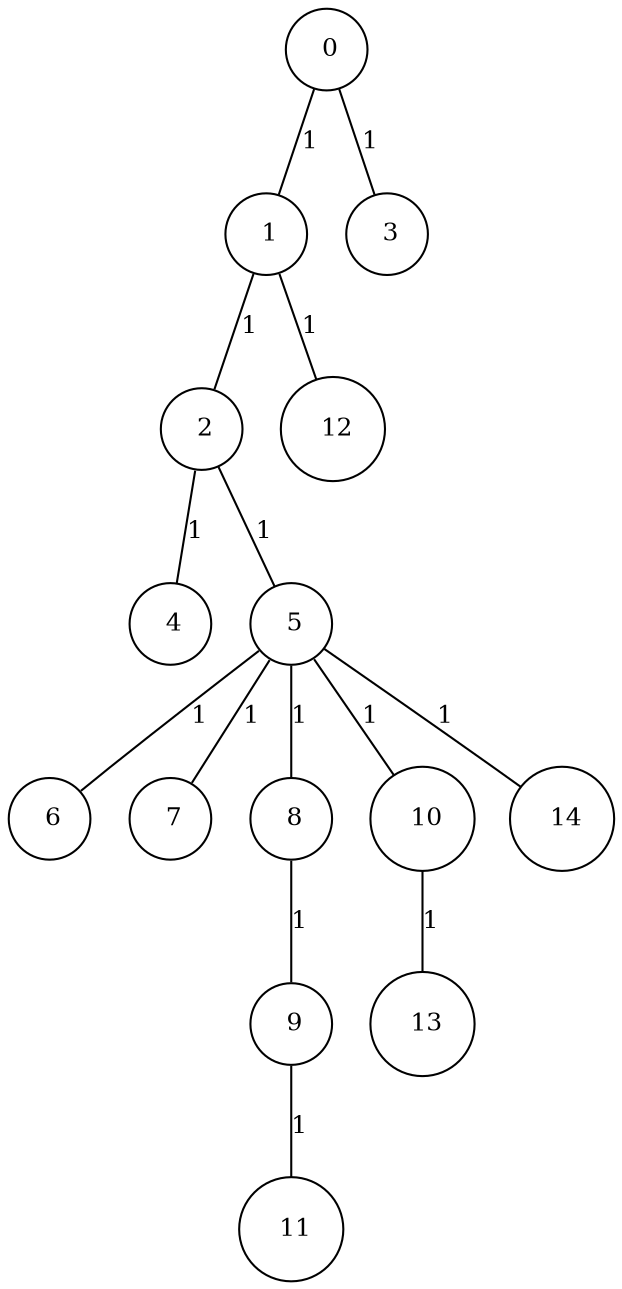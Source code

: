 graph G {
size="8.5,11;"
ratio = "expand;"
fixedsize="true;"
overlap="scale;"
node[shape=circle,width=.12,hight=.12,fontsize=12]
edge[fontsize=12]

0[label=" 0" color=black, pos="1.7897891,0.232976!"];
1[label=" 1" color=black, pos="0.61269284,2.1483132!"];
2[label=" 2" color=black, pos="1.5591984,0.69187107!"];
3[label=" 3" color=black, pos="0.10316211,2.777524!"];
4[label=" 4" color=black, pos="1.0866392,2.2061142!"];
5[label=" 5" color=black, pos="2.4122275,1.9011098!"];
6[label=" 6" color=black, pos="1.4007936,1.9508096!"];
7[label=" 7" color=black, pos="2.6017628,0.17150344!"];
8[label=" 8" color=black, pos="1.9866281,1.2111741!"];
9[label=" 9" color=black, pos="2.3617891,1.3965984!"];
10[label=" 10" color=black, pos="1.8527616,0.97561377!"];
11[label=" 11" color=black, pos="2.1573478,0.82649158!"];
12[label=" 12" color=black, pos="2.2277912,2.7097384!"];
13[label=" 13" color=black, pos="1.2558767,1.7385911!"];
14[label=" 14" color=black, pos="1.6048883,0.2573418!"];
0--1[label="1"]
0--3[label="1"]
1--2[label="1"]
1--12[label="1"]
2--4[label="1"]
2--5[label="1"]
5--6[label="1"]
5--7[label="1"]
5--8[label="1"]
5--10[label="1"]
5--14[label="1"]
8--9[label="1"]
9--11[label="1"]
10--13[label="1"]

}
